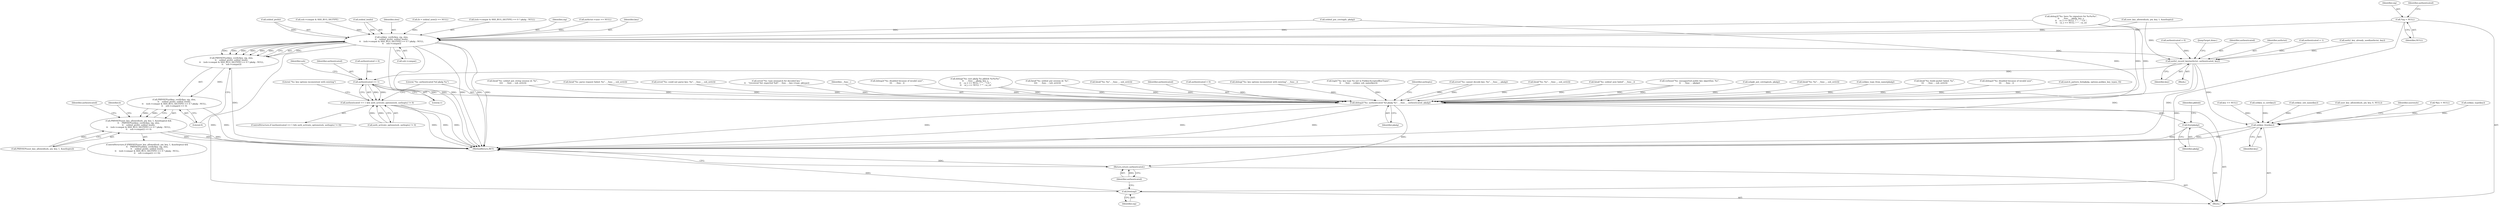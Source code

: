 digraph "0_src_779974d35b4859c07bc3cb8a12c74b43b0a7d1e0_1@pointer" {
"1000149" [label="(Call,*sig = NULL)"];
"1000524" [label="(Call,sshkey_verify(key, sig, slen,\n\t\t    sshbuf_ptr(b), sshbuf_len(b),\n\t\t    (ssh->compat & SSH_BUG_SIGTYPE) == 0 ? pkalg : NULL,\n\t\t    ssh->compat))"];
"1000523" [label="(Call,PRIVSEP(sshkey_verify(key, sig, slen,\n\t\t    sshbuf_ptr(b), sshbuf_len(b),\n\t\t    (ssh->compat & SSH_BUG_SIGTYPE) == 0 ? pkalg : NULL,\n\t\t    ssh->compat)))"];
"1000522" [label="(Call,PRIVSEP(sshkey_verify(key, sig, slen,\n\t\t    sshbuf_ptr(b), sshbuf_len(b),\n\t\t    (ssh->compat & SSH_BUG_SIGTYPE) == 0 ? pkalg : NULL,\n\t\t    ssh->compat)) == 0)"];
"1000513" [label="(Call,PRIVSEP(user_key_allowed(ssh, pw, key, 1, &authopts)) &&\n\t\t    PRIVSEP(sshkey_verify(key, sig, slen,\n\t\t    sshbuf_ptr(b), sshbuf_len(b),\n\t\t    (ssh->compat & SSH_BUG_SIGTYPE) == 0 ? pkalg : NULL,\n\t\t    ssh->compat)) == 0)"];
"1000552" [label="(Call,auth2_record_key(authctxt, authenticated, key))"];
"1000664" [label="(Call,authenticated == 1)"];
"1000663" [label="(Call,authenticated == 1 && auth_activate_options(ssh, authopts) != 0)"];
"1000679" [label="(Call,debug2(\"%s: authenticated %d pkalg %s\", __func__, authenticated, pkalg))"];
"1000690" [label="(Call,free(pkalg))"];
"1000700" [label="(Return,return authenticated;)"];
"1000686" [label="(Call,sshkey_free(key))"];
"1000698" [label="(Call,free(sig))"];
"1000547" [label="(Call,authenticated = 1)"];
"1000666" [label="(Literal,1)"];
"1000195" [label="(Call,fatal(\"%s: parse request failed: %s\", __func__, ssh_err(r)))"];
"1000276" [label="(Call,auth2_key_already_used(authctxt, key))"];
"1000225" [label="(Call,error(\"%s: could not parse key: %s\", __func__, ssh_err(r)))"];
"1000489" [label="(Call,sshbuf_put_cstring(b, pkalg))"];
"1000665" [label="(Identifier,authenticated)"];
"1000248" [label="(Call,error(\"%s: type mismatch for decoded key \"\n\t\t    \"(received %d, expected %d)\", __func__, key->type, pktype))"];
"1000681" [label="(Identifier,__func__)"];
"1000528" [label="(Call,sshbuf_ptr(b))"];
"1000150" [label="(Identifier,sig)"];
"1000524" [label="(Call,sshkey_verify(key, sig, slen,\n\t\t    sshbuf_ptr(b), sshbuf_len(b),\n\t\t    (ssh->compat & SSH_BUG_SIGTYPE) == 0 ? pkalg : NULL,\n\t\t    ssh->compat))"];
"1000417" [label="(Call,debug2(\"%s: disabled because of invalid user\",\n\t\t\t    __func__))"];
"1000558" [label="(Call,debug(\"%s: test pkalg %s pkblob %s%s%s\",\n\t\t    __func__, pkalg, key_s,\n\t\t    ca_s == NULL ? \"\" : \" CA \",\n\t\t    ca_s == NULL ? \"\" : ca_s))"];
"1000689" [label="(Identifier,userstyle)"];
"1000384" [label="(Call,fatal(\"%s: sshbuf_put session id: %s\",\n\t\t\t\t    __func__, ssh_err(r)))"];
"1000700" [label="(Return,return authenticated;)"];
"1000534" [label="(Call,ssh->compat & SSH_BUG_SIGTYPE)"];
"1000530" [label="(Call,sshbuf_len(b))"];
"1000551" [label="(Identifier,b)"];
"1000683" [label="(Identifier,pkalg)"];
"1000651" [label="(Call,fatal(\"%s: %s\", __func__, ssh_err(r)))"];
"1000687" [label="(Identifier,key)"];
"1000509" [label="(Call,authenticated = 0)"];
"1000151" [label="(Identifier,NULL)"];
"1000527" [label="(Identifier,slen)"];
"1000360" [label="(Call,(b = sshbuf_new()) == NULL)"];
"1000682" [label="(Identifier,authenticated)"];
"1000107" [label="(Block,)"];
"1000664" [label="(Call,authenticated == 1)"];
"1000676" [label="(Call,authenticated = 0)"];
"1000522" [label="(Call,PRIVSEP(sshkey_verify(key, sig, slen,\n\t\t    sshbuf_ptr(b), sshbuf_len(b),\n\t\t    (ssh->compat & SSH_BUG_SIGTYPE) == 0 ? pkalg : NULL,\n\t\t    ssh->compat)) == 0)"];
"1000545" [label="(Literal,0)"];
"1000690" [label="(Call,free(pkalg))"];
"1000319" [label="(Call,debug3(\"%s: have %s signature for %s%s%s\",\n\t\t    __func__, pkalg, key_s,\n\t\t    ca_s == NULL ? \"\" : \" CA \",\n\t\t    ca_s == NULL ? \"\" : ca_s))"];
"1000512" [label="(ControlStructure,if (PRIVSEP(user_key_allowed(ssh, pw, key, 1, &authopts)) &&\n\t\t    PRIVSEP(sshkey_verify(key, sig, slen,\n\t\t    sshbuf_ptr(b), sshbuf_len(b),\n\t\t    (ssh->compat & SSH_BUG_SIGTYPE) == 0 ? pkalg : NULL,\n\t\t    ssh->compat)) == 0))"];
"1000673" [label="(Call,debug(\"%s: key options inconsistent with existing\", __func__))"];
"1000702" [label="(MethodReturn,RET)"];
"1000532" [label="(Call,(ssh->compat & SSH_BUG_SIGTYPE) == 0 ? pkalg : NULL)"];
"1000548" [label="(Identifier,authenticated)"];
"1000526" [label="(Identifier,sig)"];
"1000149" [label="(Call,*sig = NULL)"];
"1000514" [label="(Call,PRIVSEP(user_key_allowed(ssh, pw, key, 1, &authopts)))"];
"1000125" [label="(Call,*key = NULL)"];
"1000295" [label="(Call,logit(\"%s: key type %s not in PubkeyAcceptedKeyTypes\",\n\t\t    __func__, sshkey_ssh_name(key)))"];
"1000685" [label="(Identifier,authopts)"];
"1000513" [label="(Call,PRIVSEP(user_key_allowed(ssh, pw, key, 1, &authopts)) &&\n\t\t    PRIVSEP(sshkey_verify(key, sig, slen,\n\t\t    sshbuf_ptr(b), sshbuf_len(b),\n\t\t    (ssh->compat & SSH_BUG_SIGTYPE) == 0 ? pkalg : NULL,\n\t\t    ssh->compat)) == 0)"];
"1000555" [label="(Identifier,key)"];
"1000318" [label="(Block,)"];
"1000236" [label="(Call,error(\"%s: cannot decode key: %s\", __func__, pkalg))"];
"1000661" [label="(JumpTarget,done:)"];
"1000411" [label="(Call,authctxt->user == NULL)"];
"1000663" [label="(Call,authenticated == 1 && auth_activate_options(ssh, authopts) != 0)"];
"1000701" [label="(Identifier,authenticated)"];
"1000698" [label="(Call,free(sig))"];
"1000667" [label="(Call,auth_activate_options(ssh, authopts) != 0)"];
"1000282" [label="(Call,sshkey_type(key))"];
"1000158" [label="(Call,authenticated = 0)"];
"1000542" [label="(Call,ssh->compat)"];
"1000232" [label="(Call,key == NULL)"];
"1000699" [label="(Identifier,sig)"];
"1000582" [label="(Call,fatal(\"%s: %s\", __func__, ssh_err(r)))"];
"1000365" [label="(Call,fatal(\"%s: sshbuf_new failed\", __func__))"];
"1000686" [label="(Call,sshkey_free(key))"];
"1000554" [label="(Identifier,authenticated)"];
"1000209" [label="(Call,verbose(\"%s: unsupported public key algorithm: %s\",\n\t\t    __func__, pkalg))"];
"1000662" [label="(ControlStructure,if (authenticated == 1 && auth_activate_options(ssh, authopts) != 0))"];
"1000625" [label="(Call,sshpkt_put_cstring(ssh, pkalg))"];
"1000523" [label="(Call,PRIVSEP(sshkey_verify(key, sig, slen,\n\t\t    sshbuf_ptr(b), sshbuf_len(b),\n\t\t    (ssh->compat & SSH_BUG_SIGTYPE) == 0 ? pkalg : NULL,\n\t\t    ssh->compat)))"];
"1000306" [label="(Call,sshkey_is_cert(key))"];
"1000354" [label="(Call,fatal(\"%s: %s\", __func__, ssh_err(r)))"];
"1000693" [label="(Identifier,pkblob)"];
"1000674" [label="(Literal,\"%s: key options inconsistent with existing\")"];
"1000552" [label="(Call,auth2_record_key(authctxt, authenticated, key))"];
"1000525" [label="(Identifier,key)"];
"1000298" [label="(Call,sshkey_ssh_name(key))"];
"1000202" [label="(Call,sshkey_type_from_name(pkalg))"];
"1000553" [label="(Identifier,authctxt)"];
"1000515" [label="(Call,user_key_allowed(ssh, pw, key, 1, &authopts))"];
"1000605" [label="(Call,user_key_allowed(ssh, pw, key, 0, NULL))"];
"1000679" [label="(Call,debug2(\"%s: authenticated %d pkalg %s\", __func__, authenticated, pkalg))"];
"1000501" [label="(Call,fatal(\"%s: build packet failed: %s\",\n\t\t\t    __func__, ssh_err(r)))"];
"1000599" [label="(Call,debug2(\"%s: disabled because of invalid user\",\n\t\t\t    __func__))"];
"1000669" [label="(Identifier,ssh)"];
"1000691" [label="(Identifier,pkalg)"];
"1000159" [label="(Identifier,authenticated)"];
"1000680" [label="(Literal,\"%s: authenticated %d pkalg %s\")"];
"1000287" [label="(Call,match_pattern_list(pkalg, options.pubkey_key_types, 0))"];
"1000400" [label="(Call,fatal(\"%s: sshbuf_put_string session id: %s\",\n \t\t\t\t    __func__, ssh_err(r)))"];
"1000149" -> "1000107"  [label="AST: "];
"1000149" -> "1000151"  [label="CFG: "];
"1000150" -> "1000149"  [label="AST: "];
"1000151" -> "1000149"  [label="AST: "];
"1000159" -> "1000149"  [label="CFG: "];
"1000149" -> "1000524"  [label="DDG: "];
"1000149" -> "1000698"  [label="DDG: "];
"1000524" -> "1000523"  [label="AST: "];
"1000524" -> "1000542"  [label="CFG: "];
"1000525" -> "1000524"  [label="AST: "];
"1000526" -> "1000524"  [label="AST: "];
"1000527" -> "1000524"  [label="AST: "];
"1000528" -> "1000524"  [label="AST: "];
"1000530" -> "1000524"  [label="AST: "];
"1000532" -> "1000524"  [label="AST: "];
"1000542" -> "1000524"  [label="AST: "];
"1000523" -> "1000524"  [label="CFG: "];
"1000524" -> "1000702"  [label="DDG: "];
"1000524" -> "1000702"  [label="DDG: "];
"1000524" -> "1000702"  [label="DDG: "];
"1000524" -> "1000702"  [label="DDG: "];
"1000524" -> "1000702"  [label="DDG: "];
"1000524" -> "1000523"  [label="DDG: "];
"1000524" -> "1000523"  [label="DDG: "];
"1000524" -> "1000523"  [label="DDG: "];
"1000524" -> "1000523"  [label="DDG: "];
"1000524" -> "1000523"  [label="DDG: "];
"1000524" -> "1000523"  [label="DDG: "];
"1000524" -> "1000523"  [label="DDG: "];
"1000515" -> "1000524"  [label="DDG: "];
"1000528" -> "1000524"  [label="DDG: "];
"1000530" -> "1000524"  [label="DDG: "];
"1000489" -> "1000524"  [label="DDG: "];
"1000319" -> "1000524"  [label="DDG: "];
"1000360" -> "1000524"  [label="DDG: "];
"1000411" -> "1000524"  [label="DDG: "];
"1000534" -> "1000524"  [label="DDG: "];
"1000524" -> "1000552"  [label="DDG: "];
"1000524" -> "1000698"  [label="DDG: "];
"1000523" -> "1000522"  [label="AST: "];
"1000545" -> "1000523"  [label="CFG: "];
"1000523" -> "1000702"  [label="DDG: "];
"1000523" -> "1000522"  [label="DDG: "];
"1000522" -> "1000513"  [label="AST: "];
"1000522" -> "1000545"  [label="CFG: "];
"1000545" -> "1000522"  [label="AST: "];
"1000513" -> "1000522"  [label="CFG: "];
"1000522" -> "1000702"  [label="DDG: "];
"1000522" -> "1000513"  [label="DDG: "];
"1000522" -> "1000513"  [label="DDG: "];
"1000513" -> "1000512"  [label="AST: "];
"1000513" -> "1000514"  [label="CFG: "];
"1000514" -> "1000513"  [label="AST: "];
"1000548" -> "1000513"  [label="CFG: "];
"1000551" -> "1000513"  [label="CFG: "];
"1000513" -> "1000702"  [label="DDG: "];
"1000513" -> "1000702"  [label="DDG: "];
"1000513" -> "1000702"  [label="DDG: "];
"1000514" -> "1000513"  [label="DDG: "];
"1000552" -> "1000318"  [label="AST: "];
"1000552" -> "1000555"  [label="CFG: "];
"1000553" -> "1000552"  [label="AST: "];
"1000554" -> "1000552"  [label="AST: "];
"1000555" -> "1000552"  [label="AST: "];
"1000661" -> "1000552"  [label="CFG: "];
"1000552" -> "1000702"  [label="DDG: "];
"1000552" -> "1000702"  [label="DDG: "];
"1000276" -> "1000552"  [label="DDG: "];
"1000547" -> "1000552"  [label="DDG: "];
"1000509" -> "1000552"  [label="DDG: "];
"1000515" -> "1000552"  [label="DDG: "];
"1000552" -> "1000664"  [label="DDG: "];
"1000552" -> "1000686"  [label="DDG: "];
"1000664" -> "1000663"  [label="AST: "];
"1000664" -> "1000666"  [label="CFG: "];
"1000665" -> "1000664"  [label="AST: "];
"1000666" -> "1000664"  [label="AST: "];
"1000669" -> "1000664"  [label="CFG: "];
"1000663" -> "1000664"  [label="CFG: "];
"1000664" -> "1000663"  [label="DDG: "];
"1000664" -> "1000663"  [label="DDG: "];
"1000158" -> "1000664"  [label="DDG: "];
"1000664" -> "1000679"  [label="DDG: "];
"1000663" -> "1000662"  [label="AST: "];
"1000663" -> "1000667"  [label="CFG: "];
"1000667" -> "1000663"  [label="AST: "];
"1000674" -> "1000663"  [label="CFG: "];
"1000680" -> "1000663"  [label="CFG: "];
"1000663" -> "1000702"  [label="DDG: "];
"1000663" -> "1000702"  [label="DDG: "];
"1000663" -> "1000702"  [label="DDG: "];
"1000667" -> "1000663"  [label="DDG: "];
"1000667" -> "1000663"  [label="DDG: "];
"1000679" -> "1000107"  [label="AST: "];
"1000679" -> "1000683"  [label="CFG: "];
"1000680" -> "1000679"  [label="AST: "];
"1000681" -> "1000679"  [label="AST: "];
"1000682" -> "1000679"  [label="AST: "];
"1000683" -> "1000679"  [label="AST: "];
"1000685" -> "1000679"  [label="CFG: "];
"1000679" -> "1000702"  [label="DDG: "];
"1000679" -> "1000702"  [label="DDG: "];
"1000679" -> "1000702"  [label="DDG: "];
"1000354" -> "1000679"  [label="DDG: "];
"1000558" -> "1000679"  [label="DDG: "];
"1000558" -> "1000679"  [label="DDG: "];
"1000225" -> "1000679"  [label="DDG: "];
"1000501" -> "1000679"  [label="DDG: "];
"1000582" -> "1000679"  [label="DDG: "];
"1000673" -> "1000679"  [label="DDG: "];
"1000651" -> "1000679"  [label="DDG: "];
"1000365" -> "1000679"  [label="DDG: "];
"1000295" -> "1000679"  [label="DDG: "];
"1000195" -> "1000679"  [label="DDG: "];
"1000209" -> "1000679"  [label="DDG: "];
"1000209" -> "1000679"  [label="DDG: "];
"1000417" -> "1000679"  [label="DDG: "];
"1000599" -> "1000679"  [label="DDG: "];
"1000236" -> "1000679"  [label="DDG: "];
"1000236" -> "1000679"  [label="DDG: "];
"1000400" -> "1000679"  [label="DDG: "];
"1000384" -> "1000679"  [label="DDG: "];
"1000248" -> "1000679"  [label="DDG: "];
"1000319" -> "1000679"  [label="DDG: "];
"1000319" -> "1000679"  [label="DDG: "];
"1000676" -> "1000679"  [label="DDG: "];
"1000625" -> "1000679"  [label="DDG: "];
"1000202" -> "1000679"  [label="DDG: "];
"1000489" -> "1000679"  [label="DDG: "];
"1000287" -> "1000679"  [label="DDG: "];
"1000679" -> "1000690"  [label="DDG: "];
"1000679" -> "1000700"  [label="DDG: "];
"1000690" -> "1000107"  [label="AST: "];
"1000690" -> "1000691"  [label="CFG: "];
"1000691" -> "1000690"  [label="AST: "];
"1000693" -> "1000690"  [label="CFG: "];
"1000690" -> "1000702"  [label="DDG: "];
"1000700" -> "1000107"  [label="AST: "];
"1000700" -> "1000701"  [label="CFG: "];
"1000701" -> "1000700"  [label="AST: "];
"1000702" -> "1000700"  [label="CFG: "];
"1000700" -> "1000702"  [label="DDG: "];
"1000701" -> "1000700"  [label="DDG: "];
"1000686" -> "1000107"  [label="AST: "];
"1000686" -> "1000687"  [label="CFG: "];
"1000687" -> "1000686"  [label="AST: "];
"1000689" -> "1000686"  [label="CFG: "];
"1000686" -> "1000702"  [label="DDG: "];
"1000686" -> "1000702"  [label="DDG: "];
"1000125" -> "1000686"  [label="DDG: "];
"1000232" -> "1000686"  [label="DDG: "];
"1000298" -> "1000686"  [label="DDG: "];
"1000306" -> "1000686"  [label="DDG: "];
"1000282" -> "1000686"  [label="DDG: "];
"1000605" -> "1000686"  [label="DDG: "];
"1000698" -> "1000107"  [label="AST: "];
"1000698" -> "1000699"  [label="CFG: "];
"1000699" -> "1000698"  [label="AST: "];
"1000701" -> "1000698"  [label="CFG: "];
"1000698" -> "1000702"  [label="DDG: "];
}
